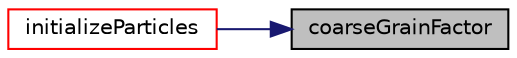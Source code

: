 digraph "coarseGrainFactor"
{
 // LATEX_PDF_SIZE
  edge [fontname="Helvetica",fontsize="10",labelfontname="Helvetica",labelfontsize="10"];
  node [fontname="Helvetica",fontsize="10",shape=record];
  rankdir="RL";
  Node1 [label="coarseGrainFactor",height=0.2,width=0.4,color="black", fillcolor="grey75", style="filled", fontcolor="black",tooltip=" "];
  Node1 -> Node2 [dir="back",color="midnightblue",fontsize="10",style="solid",fontname="Helvetica"];
  Node2 [label="initializeParticles",height=0.2,width=0.4,color="red", fillcolor="white", style="filled",URL="$classpFlow_1_1grainParticles.html#a84343969d723c548f0f20fcd9294d351",tooltip="Insert new particles in position with specified shapes."];
}
